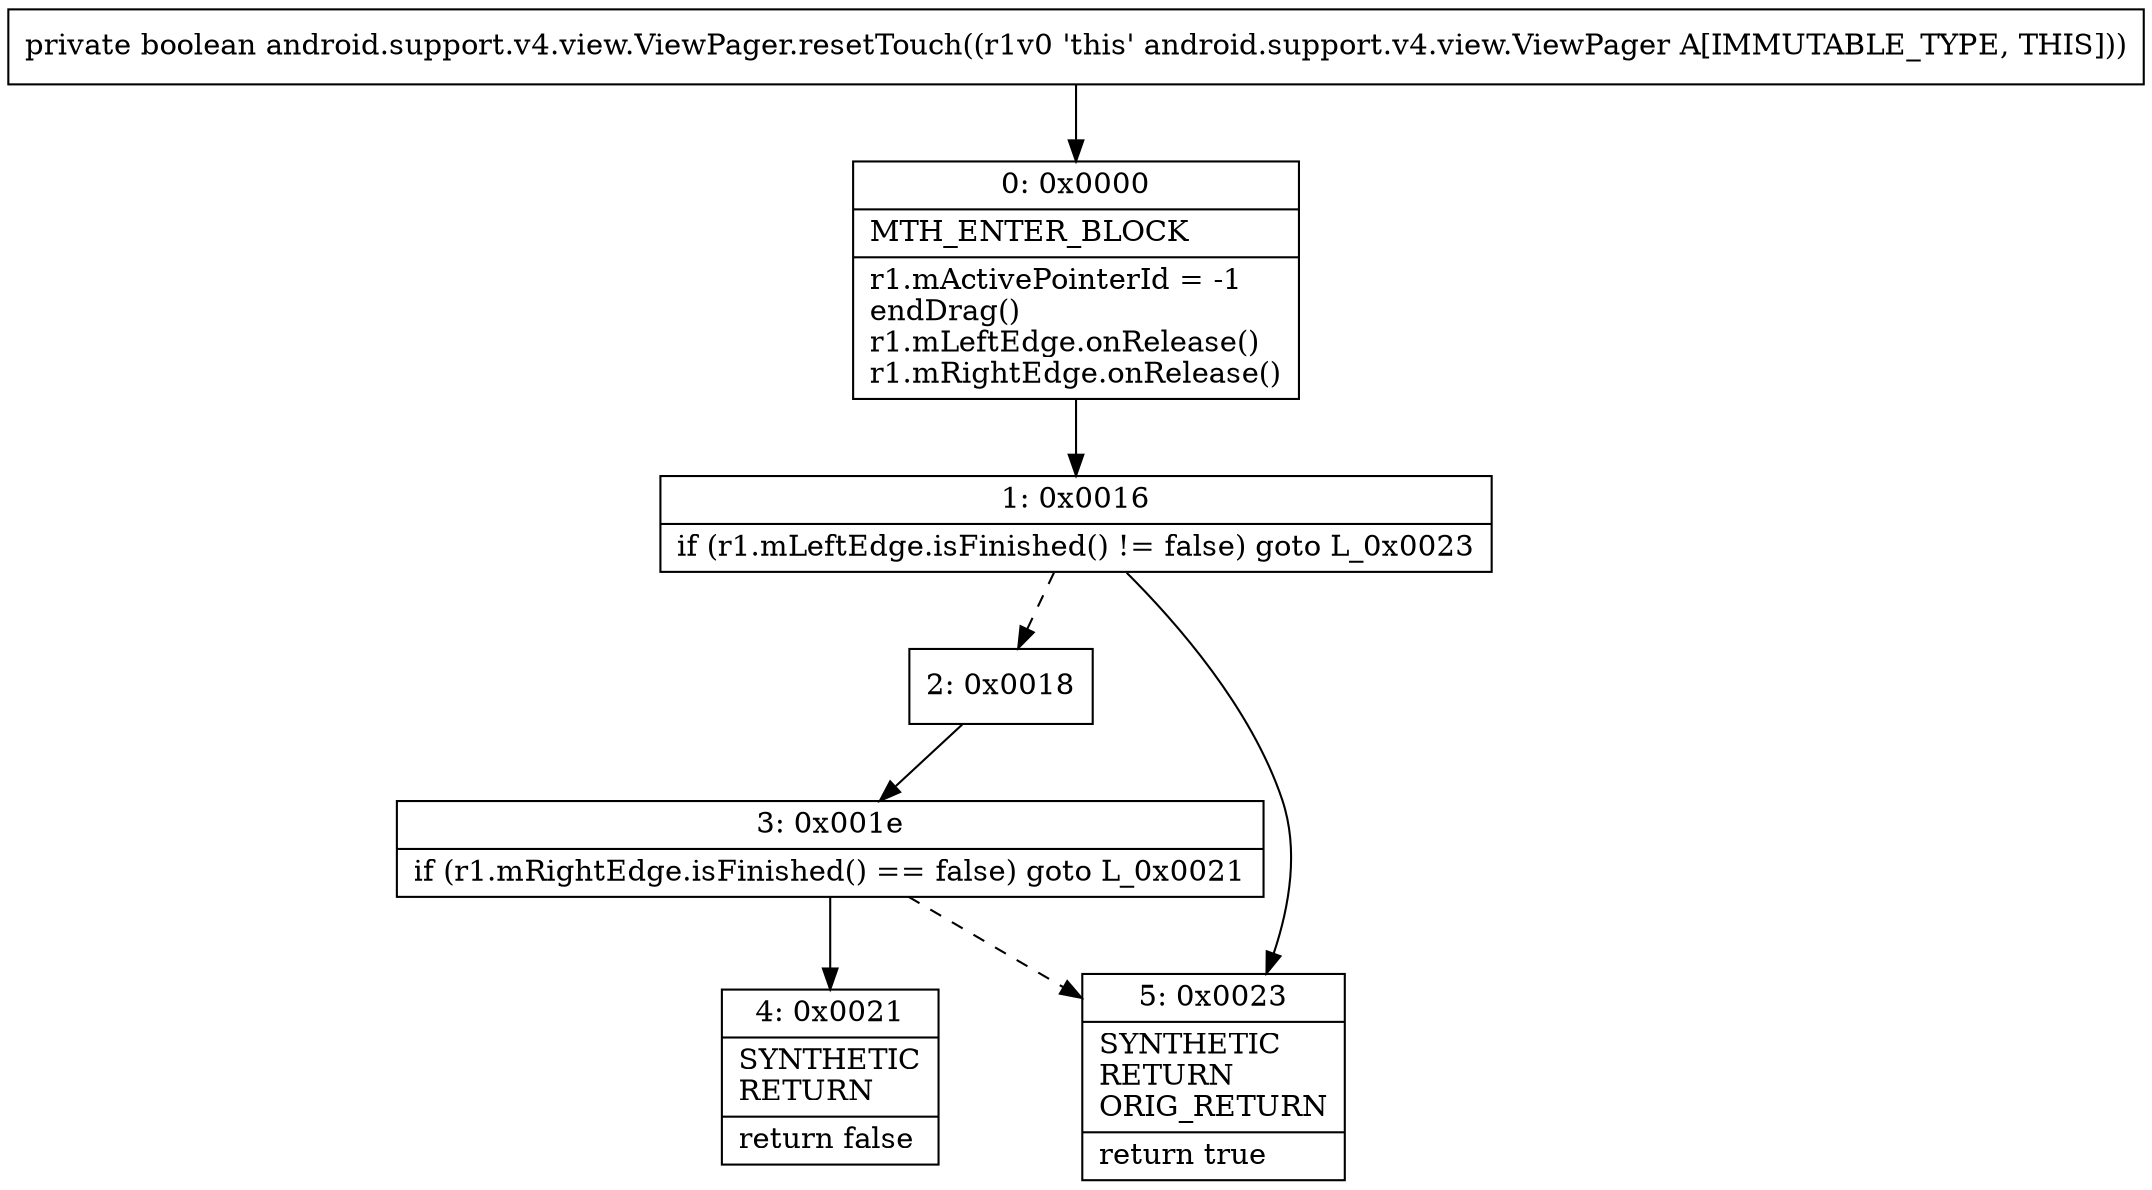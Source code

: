 digraph "CFG forandroid.support.v4.view.ViewPager.resetTouch()Z" {
Node_0 [shape=record,label="{0\:\ 0x0000|MTH_ENTER_BLOCK\l|r1.mActivePointerId = \-1\lendDrag()\lr1.mLeftEdge.onRelease()\lr1.mRightEdge.onRelease()\l}"];
Node_1 [shape=record,label="{1\:\ 0x0016|if (r1.mLeftEdge.isFinished() != false) goto L_0x0023\l}"];
Node_2 [shape=record,label="{2\:\ 0x0018}"];
Node_3 [shape=record,label="{3\:\ 0x001e|if (r1.mRightEdge.isFinished() == false) goto L_0x0021\l}"];
Node_4 [shape=record,label="{4\:\ 0x0021|SYNTHETIC\lRETURN\l|return false\l}"];
Node_5 [shape=record,label="{5\:\ 0x0023|SYNTHETIC\lRETURN\lORIG_RETURN\l|return true\l}"];
MethodNode[shape=record,label="{private boolean android.support.v4.view.ViewPager.resetTouch((r1v0 'this' android.support.v4.view.ViewPager A[IMMUTABLE_TYPE, THIS])) }"];
MethodNode -> Node_0;
Node_0 -> Node_1;
Node_1 -> Node_2[style=dashed];
Node_1 -> Node_5;
Node_2 -> Node_3;
Node_3 -> Node_4;
Node_3 -> Node_5[style=dashed];
}


